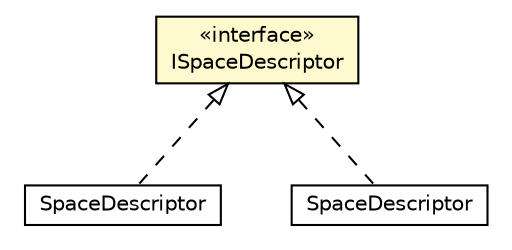 #!/usr/local/bin/dot
#
# Class diagram 
# Generated by UMLGraph version R5_6-24-gf6e263 (http://www.umlgraph.org/)
#

digraph G {
	edge [fontname="Helvetica",fontsize=10,labelfontname="Helvetica",labelfontsize=10];
	node [fontname="Helvetica",fontsize=10,shape=plaintext];
	nodesep=0.25;
	ranksep=0.5;
	// org.universAAL.middleware.aalspace.json.model.AALSpace.SpaceDescriptor
	c4740312 [label=<<table title="org.universAAL.middleware.aalspace.json.model.AALSpace.SpaceDescriptor" border="0" cellborder="1" cellspacing="0" cellpadding="2" port="p" href="../../../aalspace/json/model/AALSpace.SpaceDescriptor.html">
		<tr><td><table border="0" cellspacing="0" cellpadding="1">
<tr><td align="center" balign="center"> SpaceDescriptor </td></tr>
		</table></td></tr>
		</table>>, URL="../../../aalspace/json/model/AALSpace.SpaceDescriptor.html", fontname="Helvetica", fontcolor="black", fontsize=10.0];
	// org.universAAL.middleware.interfaces.aalspace.model.ISpaceDescriptor
	c4740314 [label=<<table title="org.universAAL.middleware.interfaces.aalspace.model.ISpaceDescriptor" border="0" cellborder="1" cellspacing="0" cellpadding="2" port="p" bgcolor="lemonChiffon" href="./ISpaceDescriptor.html">
		<tr><td><table border="0" cellspacing="0" cellpadding="1">
<tr><td align="center" balign="center"> &#171;interface&#187; </td></tr>
<tr><td align="center" balign="center"> ISpaceDescriptor </td></tr>
		</table></td></tr>
		</table>>, URL="./ISpaceDescriptor.html", fontname="Helvetica", fontcolor="black", fontsize=10.0];
	// org.universAAL.middleware.interfaces.aalspace.xml.model.Aalspace.SpaceDescriptor
	c4740323 [label=<<table title="org.universAAL.middleware.interfaces.aalspace.xml.model.Aalspace.SpaceDescriptor" border="0" cellborder="1" cellspacing="0" cellpadding="2" port="p" href="../xml/model/Aalspace.SpaceDescriptor.html">
		<tr><td><table border="0" cellspacing="0" cellpadding="1">
<tr><td align="center" balign="center"> SpaceDescriptor </td></tr>
		</table></td></tr>
		</table>>, URL="../xml/model/Aalspace.SpaceDescriptor.html", fontname="Helvetica", fontcolor="black", fontsize=10.0];
	//org.universAAL.middleware.aalspace.json.model.AALSpace.SpaceDescriptor implements org.universAAL.middleware.interfaces.aalspace.model.ISpaceDescriptor
	c4740314:p -> c4740312:p [dir=back,arrowtail=empty,style=dashed];
	//org.universAAL.middleware.interfaces.aalspace.xml.model.Aalspace.SpaceDescriptor implements org.universAAL.middleware.interfaces.aalspace.model.ISpaceDescriptor
	c4740314:p -> c4740323:p [dir=back,arrowtail=empty,style=dashed];
}

